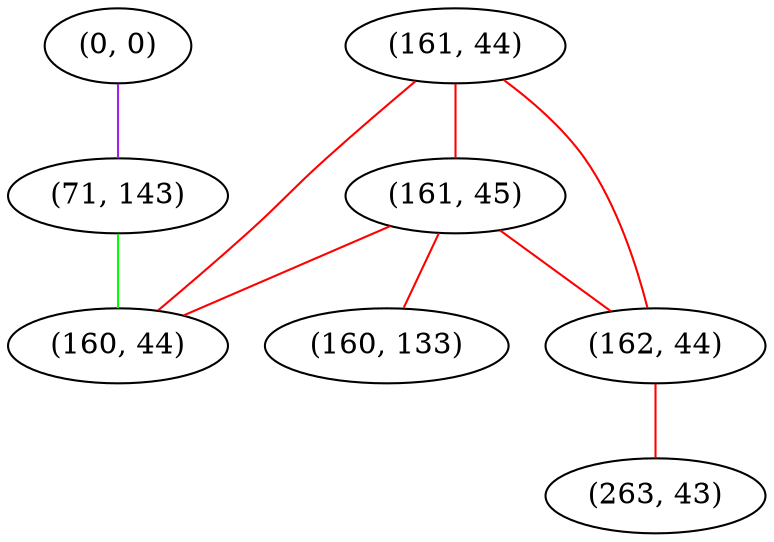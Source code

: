 graph "" {
"(0, 0)";
"(71, 143)";
"(161, 44)";
"(161, 45)";
"(160, 44)";
"(160, 133)";
"(162, 44)";
"(263, 43)";
"(0, 0)" -- "(71, 143)"  [color=purple, key=0, weight=4];
"(71, 143)" -- "(160, 44)"  [color=green, key=0, weight=2];
"(161, 44)" -- "(161, 45)"  [color=red, key=0, weight=1];
"(161, 44)" -- "(162, 44)"  [color=red, key=0, weight=1];
"(161, 44)" -- "(160, 44)"  [color=red, key=0, weight=1];
"(161, 45)" -- "(160, 133)"  [color=red, key=0, weight=1];
"(161, 45)" -- "(162, 44)"  [color=red, key=0, weight=1];
"(161, 45)" -- "(160, 44)"  [color=red, key=0, weight=1];
"(162, 44)" -- "(263, 43)"  [color=red, key=0, weight=1];
}
